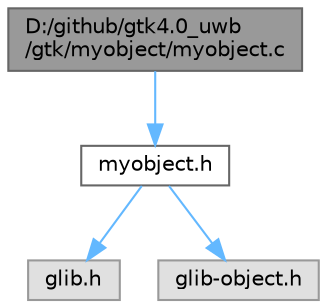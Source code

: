 digraph "D:/github/gtk4.0_uwb/gtk/myobject/myobject.c"
{
 // LATEX_PDF_SIZE
  bgcolor="transparent";
  edge [fontname=Helvetica,fontsize=10,labelfontname=Helvetica,labelfontsize=10];
  node [fontname=Helvetica,fontsize=10,shape=box,height=0.2,width=0.4];
  Node1 [label="D:/github/gtk4.0_uwb\l/gtk/myobject/myobject.c",height=0.2,width=0.4,color="gray40", fillcolor="grey60", style="filled", fontcolor="black",tooltip=" "];
  Node1 -> Node2 [color="steelblue1",style="solid"];
  Node2 [label="myobject.h",height=0.2,width=0.4,color="grey40", fillcolor="white", style="filled",URL="$myobject_8h.html",tooltip="这是一个对象封装的测试用例"];
  Node2 -> Node3 [color="steelblue1",style="solid"];
  Node3 [label="glib.h",height=0.2,width=0.4,color="grey60", fillcolor="#E0E0E0", style="filled",tooltip=" "];
  Node2 -> Node4 [color="steelblue1",style="solid"];
  Node4 [label="glib-object.h",height=0.2,width=0.4,color="grey60", fillcolor="#E0E0E0", style="filled",tooltip=" "];
}
